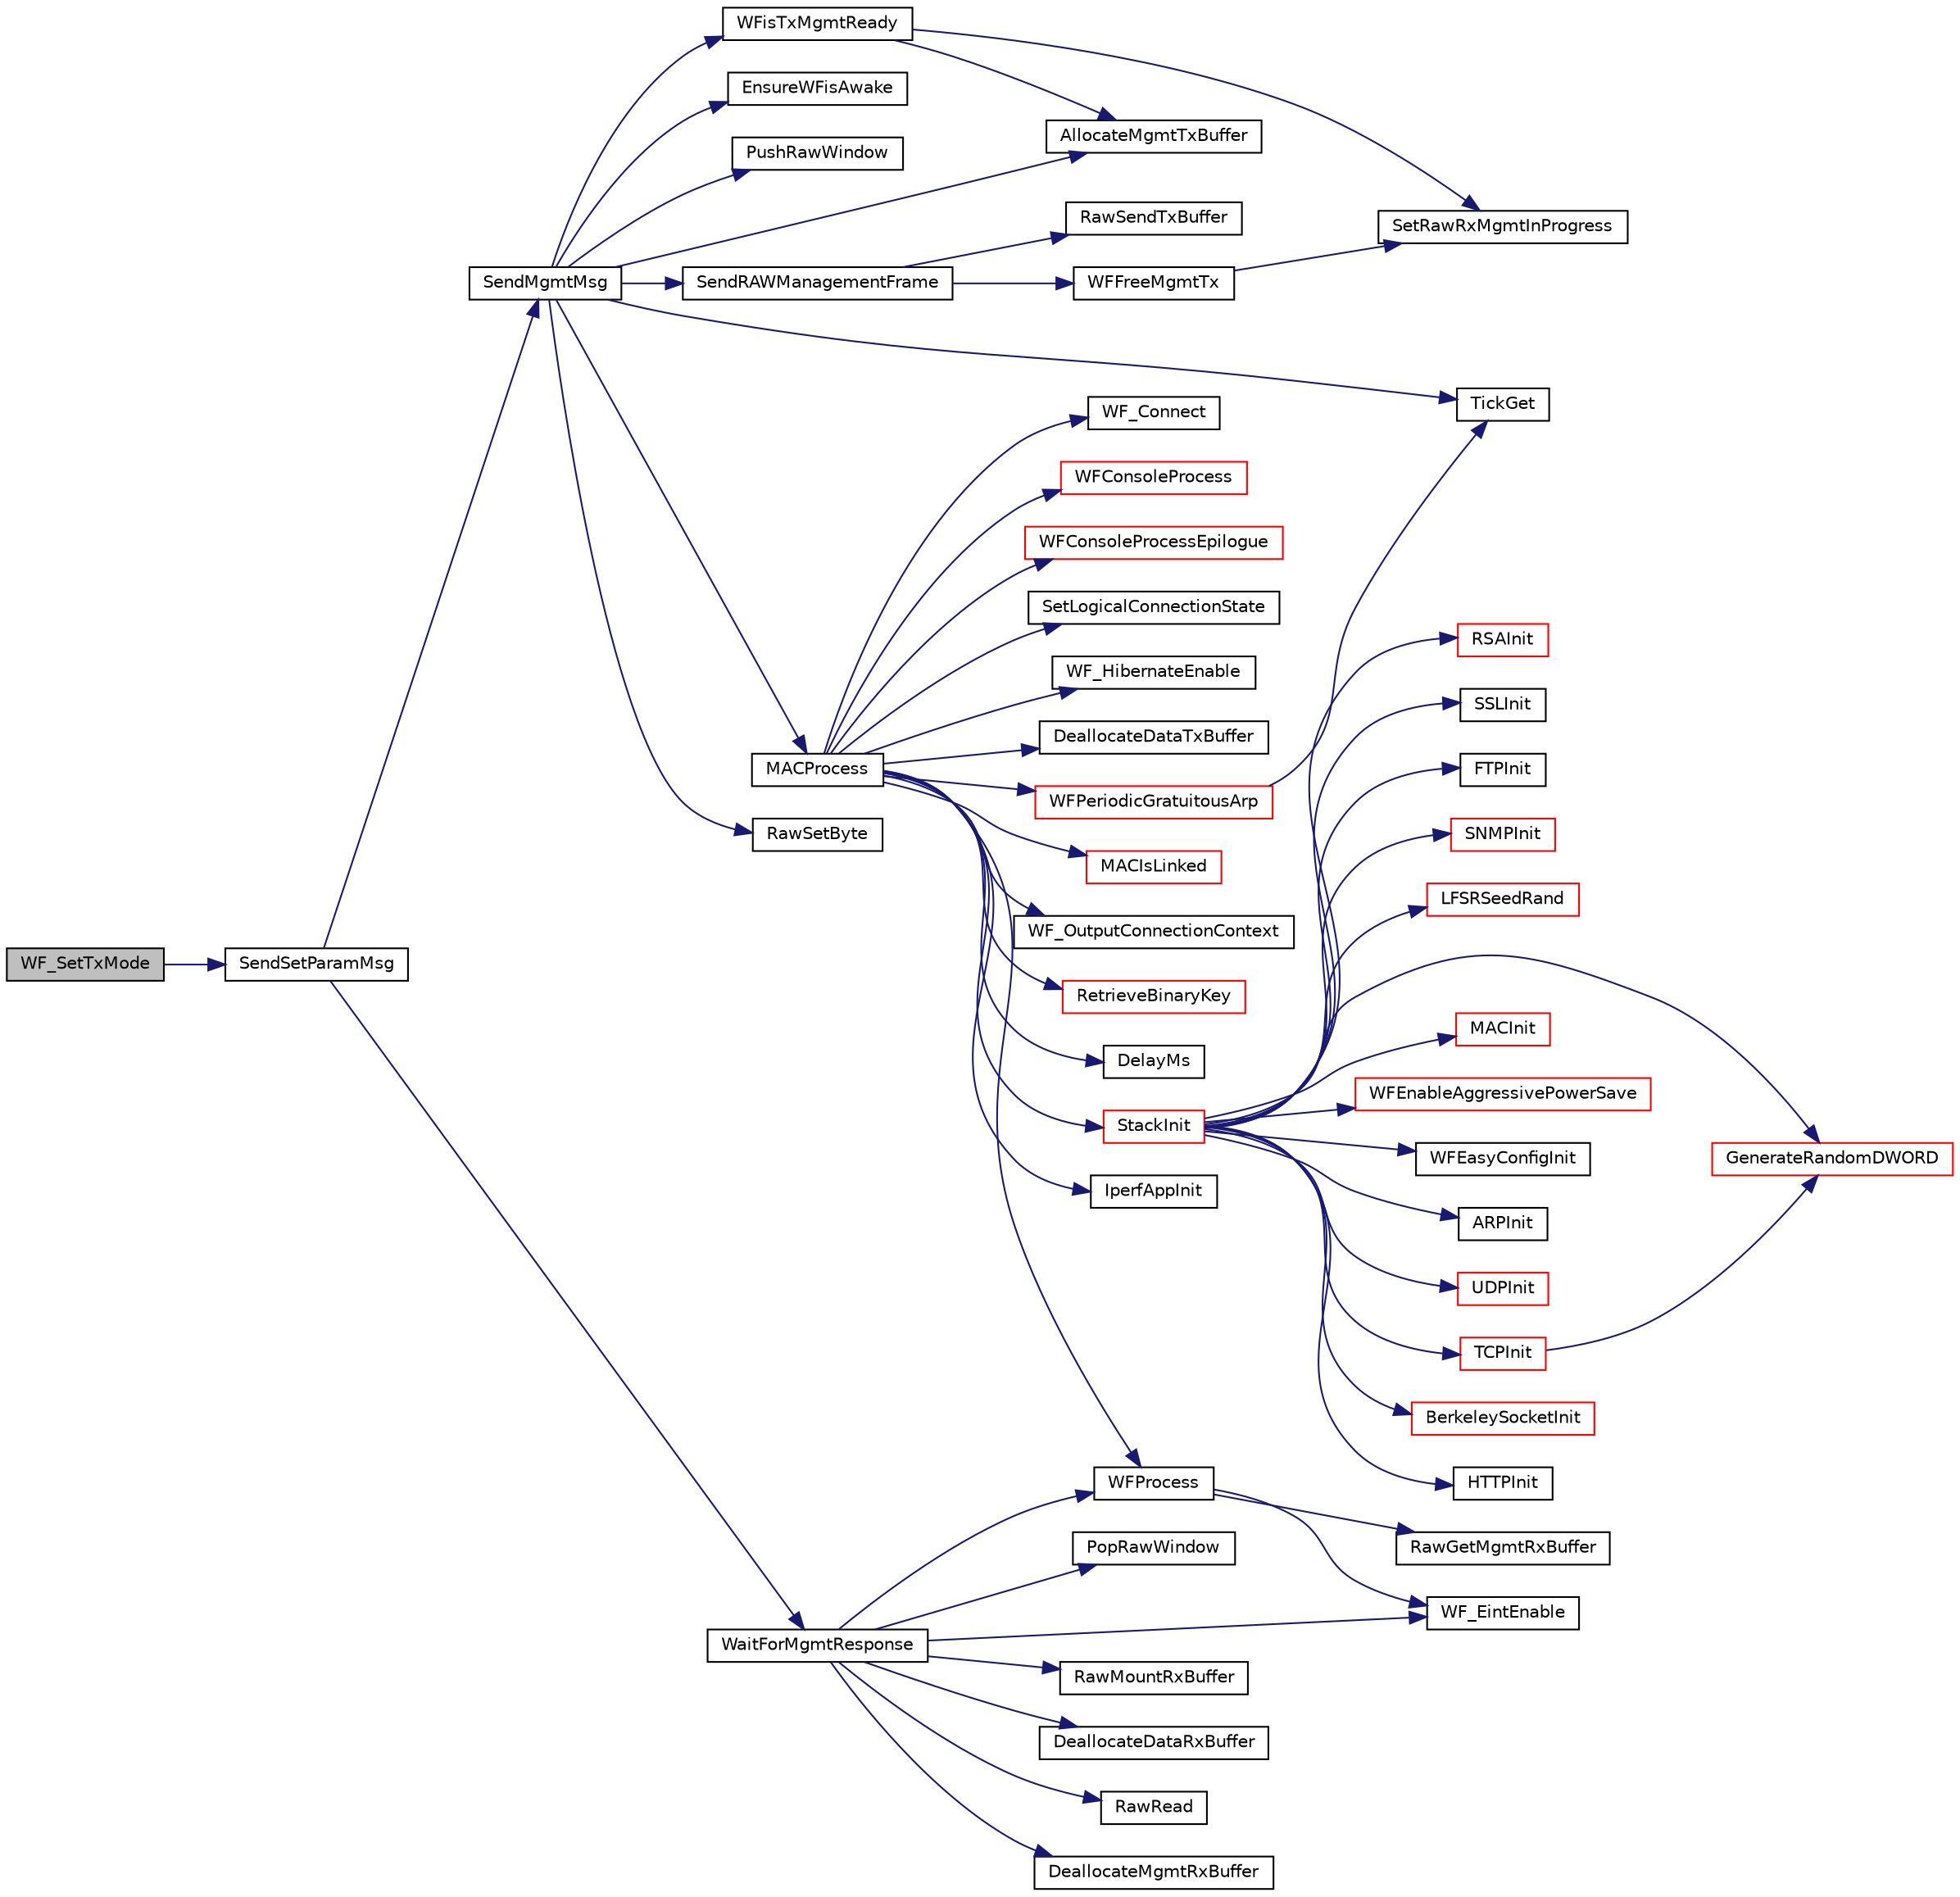 digraph "WF_SetTxMode"
{
  edge [fontname="Helvetica",fontsize="10",labelfontname="Helvetica",labelfontsize="10"];
  node [fontname="Helvetica",fontsize="10",shape=record];
  rankdir="LR";
  Node1 [label="WF_SetTxMode",height=0.2,width=0.4,color="black", fillcolor="grey75", style="filled", fontcolor="black"];
  Node1 -> Node2 [color="midnightblue",fontsize="10",style="solid",fontname="Helvetica"];
  Node2 [label="SendSetParamMsg",height=0.2,width=0.4,color="black", fillcolor="white", style="filled",URL="$_w_f_param_msg__24_g_8c.html#aae563f30e5a74d61457a580a1ac55f35"];
  Node2 -> Node3 [color="midnightblue",fontsize="10",style="solid",fontname="Helvetica"];
  Node3 [label="SendMgmtMsg",height=0.2,width=0.4,color="black", fillcolor="white", style="filled",URL="$_w_f_mgmt_msg_8h.html#a7a2761b3bd45a00435d7ea3ec7dec75d"];
  Node3 -> Node4 [color="midnightblue",fontsize="10",style="solid",fontname="Helvetica"];
  Node4 [label="EnsureWFisAwake",height=0.2,width=0.4,color="black", fillcolor="white", style="filled",URL="$_w_f_driver_prv_8h.html#a967067df584a596445a8bc793df7933e"];
  Node3 -> Node5 [color="midnightblue",fontsize="10",style="solid",fontname="Helvetica"];
  Node5 [label="PushRawWindow",height=0.2,width=0.4,color="black", fillcolor="white", style="filled",URL="$_w_f_raw_8h.html#a8049404d577b086ace237d9aa6fd882e"];
  Node3 -> Node6 [color="midnightblue",fontsize="10",style="solid",fontname="Helvetica"];
  Node6 [label="TickGet",height=0.2,width=0.4,color="black", fillcolor="white", style="filled",URL="$_tick_8h.html#a035d1d3f8afdca7abedf588ee1b20af0"];
  Node3 -> Node7 [color="midnightblue",fontsize="10",style="solid",fontname="Helvetica"];
  Node7 [label="WFisTxMgmtReady",height=0.2,width=0.4,color="black", fillcolor="white", style="filled",URL="$_w_f_mgmt_msg_8h.html#a746e911a5715ea95de63462d6397c188"];
  Node7 -> Node8 [color="midnightblue",fontsize="10",style="solid",fontname="Helvetica"];
  Node8 [label="AllocateMgmtTxBuffer",height=0.2,width=0.4,color="black", fillcolor="white", style="filled",URL="$_w_f_raw_8h.html#ae9024b5547d799ae34eeddc7641c3a57"];
  Node7 -> Node9 [color="midnightblue",fontsize="10",style="solid",fontname="Helvetica"];
  Node9 [label="SetRawRxMgmtInProgress",height=0.2,width=0.4,color="black", fillcolor="white", style="filled",URL="$_w_f_mac_8c.html#a6539d1b42f7a5873ebfe9486e8ec961b"];
  Node3 -> Node10 [color="midnightblue",fontsize="10",style="solid",fontname="Helvetica"];
  Node10 [label="MACProcess",height=0.2,width=0.4,color="black", fillcolor="white", style="filled",URL="$_m_a_c_8h.html#a74c4ae494d118879a5d3798a74c3b905"];
  Node10 -> Node11 [color="midnightblue",fontsize="10",style="solid",fontname="Helvetica"];
  Node11 [label="WFProcess",height=0.2,width=0.4,color="black", fillcolor="white", style="filled",URL="$_w_f_api_8h.html#ab40c33ce57709d716eea07a0a76b16dd"];
  Node11 -> Node12 [color="midnightblue",fontsize="10",style="solid",fontname="Helvetica"];
  Node12 [label="RawGetMgmtRxBuffer",height=0.2,width=0.4,color="black", fillcolor="white", style="filled",URL="$_w_f_raw_8h.html#ad4dc4ee21d997183f947293c0a52d293"];
  Node11 -> Node13 [color="midnightblue",fontsize="10",style="solid",fontname="Helvetica"];
  Node13 [label="WF_EintEnable",height=0.2,width=0.4,color="black", fillcolor="white", style="filled",URL="$_w_f_api_8h.html#a939bc519999b13755ac6af4911d8fffb"];
  Node10 -> Node14 [color="midnightblue",fontsize="10",style="solid",fontname="Helvetica"];
  Node14 [label="DelayMs",height=0.2,width=0.4,color="black", fillcolor="white", style="filled",URL="$_time_delay_8c.html#ac0fb282a454001ee1813601dbb9f1bed"];
  Node10 -> Node15 [color="midnightblue",fontsize="10",style="solid",fontname="Helvetica"];
  Node15 [label="StackInit",height=0.2,width=0.4,color="red", fillcolor="white", style="filled",URL="$_stack_tsk_8h.html#af71915a2bb239ba8607e939c5943eb59"];
  Node15 -> Node16 [color="midnightblue",fontsize="10",style="solid",fontname="Helvetica"];
  Node16 [label="LFSRSeedRand",height=0.2,width=0.4,color="red", fillcolor="white", style="filled",URL="$_helpers_8h.html#a4cbb98a43546f70ea01fbf5408e72540"];
  Node15 -> Node17 [color="midnightblue",fontsize="10",style="solid",fontname="Helvetica"];
  Node17 [label="GenerateRandomDWORD",height=0.2,width=0.4,color="red", fillcolor="white", style="filled",URL="$_helpers_8h.html#ab9a87e9fa459e39748e35e7b700077ed"];
  Node15 -> Node18 [color="midnightblue",fontsize="10",style="solid",fontname="Helvetica"];
  Node18 [label="MACInit",height=0.2,width=0.4,color="red", fillcolor="white", style="filled",URL="$_m_a_c_8h.html#a26cccc5919dcabb5777c3f6127648e9f"];
  Node15 -> Node19 [color="midnightblue",fontsize="10",style="solid",fontname="Helvetica"];
  Node19 [label="WFEnableAggressivePowerSave",height=0.2,width=0.4,color="red", fillcolor="white", style="filled",URL="$_w_f_mgmt_msg_8h.html#a0edd042310380fe3dd6a980abae84d16"];
  Node15 -> Node20 [color="midnightblue",fontsize="10",style="solid",fontname="Helvetica"];
  Node20 [label="WFEasyConfigInit",height=0.2,width=0.4,color="black", fillcolor="white", style="filled",URL="$_w_f_easy_config_8h.html#a216cf2166ac0176543e31134b63c6169"];
  Node15 -> Node21 [color="midnightblue",fontsize="10",style="solid",fontname="Helvetica"];
  Node21 [label="ARPInit",height=0.2,width=0.4,color="black", fillcolor="white", style="filled",URL="$_a_r_p_8h.html#a3cfc3a5e8219655fda663e05975b5db9"];
  Node15 -> Node22 [color="midnightblue",fontsize="10",style="solid",fontname="Helvetica"];
  Node22 [label="UDPInit",height=0.2,width=0.4,color="red", fillcolor="white", style="filled",URL="$_u_d_p_8h.html#a26be5362fd254b256ce49813760578ad"];
  Node15 -> Node23 [color="midnightblue",fontsize="10",style="solid",fontname="Helvetica"];
  Node23 [label="TCPInit",height=0.2,width=0.4,color="red", fillcolor="white", style="filled",URL="$_t_c_p_8h.html#aa14ab130bfd7824b97f571fe55139fc4"];
  Node23 -> Node17 [color="midnightblue",fontsize="10",style="solid",fontname="Helvetica"];
  Node15 -> Node24 [color="midnightblue",fontsize="10",style="solid",fontname="Helvetica"];
  Node24 [label="BerkeleySocketInit",height=0.2,width=0.4,color="red", fillcolor="white", style="filled",URL="$_berkeley_a_p_i_8h.html#a45a368cee3d8258e84f073890e86bf7f"];
  Node15 -> Node25 [color="midnightblue",fontsize="10",style="solid",fontname="Helvetica"];
  Node25 [label="HTTPInit",height=0.2,width=0.4,color="black", fillcolor="white", style="filled",URL="$___h_t_t_p2_8h.html#aee23d8df952c3c1a8466ce016e809d82"];
  Node15 -> Node26 [color="midnightblue",fontsize="10",style="solid",fontname="Helvetica"];
  Node26 [label="RSAInit",height=0.2,width=0.4,color="red", fillcolor="white", style="filled",URL="$_r_s_a_8h.html#aba0b39b1a461d50e0dc316b1ed3e1b21"];
  Node15 -> Node27 [color="midnightblue",fontsize="10",style="solid",fontname="Helvetica"];
  Node27 [label="SSLInit",height=0.2,width=0.4,color="black", fillcolor="white", style="filled",URL="$_s_s_l_8h.html#afcc6e2304cadd1aeded220c6e9b751a2"];
  Node15 -> Node28 [color="midnightblue",fontsize="10",style="solid",fontname="Helvetica"];
  Node28 [label="FTPInit",height=0.2,width=0.4,color="black", fillcolor="white", style="filled",URL="$_f_t_p_8h.html#a0a66c794d89e25e1a477229f941e2615"];
  Node15 -> Node29 [color="midnightblue",fontsize="10",style="solid",fontname="Helvetica"];
  Node29 [label="SNMPInit",height=0.2,width=0.4,color="red", fillcolor="white", style="filled",URL="$_s_n_m_p_8h.html#a79d23db507b4d1023fbe55de9ace75b7"];
  Node10 -> Node30 [color="midnightblue",fontsize="10",style="solid",fontname="Helvetica"];
  Node30 [label="IperfAppInit",height=0.2,width=0.4,color="black", fillcolor="white", style="filled",URL="$_w_f_init_8c.html#a38aa9b3b13b9e93302e6401bf09bed4b"];
  Node10 -> Node31 [color="midnightblue",fontsize="10",style="solid",fontname="Helvetica"];
  Node31 [label="WF_Connect",height=0.2,width=0.4,color="black", fillcolor="white", style="filled",URL="$_w_f_mac_8c.html#a112a0c7a8a37f72cab76a6fcd3f4a4e1"];
  Node10 -> Node32 [color="midnightblue",fontsize="10",style="solid",fontname="Helvetica"];
  Node32 [label="WFConsoleProcess",height=0.2,width=0.4,color="red", fillcolor="white", style="filled",URL="$_w_f_console_8h.html#a08bebeac07c49ec2d103d7eda5841a4b"];
  Node10 -> Node33 [color="midnightblue",fontsize="10",style="solid",fontname="Helvetica"];
  Node33 [label="WFConsoleProcessEpilogue",height=0.2,width=0.4,color="red", fillcolor="white", style="filled",URL="$_w_f_console_8h.html#a780a76e11294990a58b6c71c2f7948bd"];
  Node10 -> Node34 [color="midnightblue",fontsize="10",style="solid",fontname="Helvetica"];
  Node34 [label="SetLogicalConnectionState",height=0.2,width=0.4,color="black", fillcolor="white", style="filled",URL="$_w_f_driver_prv_8h.html#ae39f2dfabbf317721b95c85563aa02ab"];
  Node10 -> Node35 [color="midnightblue",fontsize="10",style="solid",fontname="Helvetica"];
  Node35 [label="WF_HibernateEnable",height=0.2,width=0.4,color="black", fillcolor="white", style="filled",URL="$_w_f_api_8h.html#af5cd4475b565b7846c3d27dd65b97d46"];
  Node10 -> Node36 [color="midnightblue",fontsize="10",style="solid",fontname="Helvetica"];
  Node36 [label="DeallocateDataTxBuffer",height=0.2,width=0.4,color="black", fillcolor="white", style="filled",URL="$_w_f_raw_8h.html#a270fb0e2bd37af95849fe1123203bef5"];
  Node10 -> Node37 [color="midnightblue",fontsize="10",style="solid",fontname="Helvetica"];
  Node37 [label="WFPeriodicGratuitousArp",height=0.2,width=0.4,color="red", fillcolor="white", style="filled",URL="$_w_f_mac_8c.html#a1570c09fc866aec85a413c831e292fda"];
  Node37 -> Node6 [color="midnightblue",fontsize="10",style="solid",fontname="Helvetica"];
  Node10 -> Node38 [color="midnightblue",fontsize="10",style="solid",fontname="Helvetica"];
  Node38 [label="MACIsLinked",height=0.2,width=0.4,color="red", fillcolor="white", style="filled",URL="$_w_f_mac__24_g_8c.html#a0b700fbc3ad2a6c7c389026bfd38e0f1"];
  Node10 -> Node39 [color="midnightblue",fontsize="10",style="solid",fontname="Helvetica"];
  Node39 [label="WF_OutputConnectionContext",height=0.2,width=0.4,color="black", fillcolor="white", style="filled",URL="$_w_f_mac__24_g_8c.html#acc1c001c9f03fdf84e96825635f466f4"];
  Node10 -> Node40 [color="midnightblue",fontsize="10",style="solid",fontname="Helvetica"];
  Node40 [label="RetrieveBinaryKey",height=0.2,width=0.4,color="red", fillcolor="white", style="filled",URL="$_w_f_mac__24_g_8c.html#a7fb5adc7bc64ab3c4663821580ca90b4"];
  Node3 -> Node41 [color="midnightblue",fontsize="10",style="solid",fontname="Helvetica"];
  Node41 [label="RawSetByte",height=0.2,width=0.4,color="black", fillcolor="white", style="filled",URL="$_w_f_raw_8h.html#a080df0a533459a28bfccb89781df5e3a"];
  Node3 -> Node42 [color="midnightblue",fontsize="10",style="solid",fontname="Helvetica"];
  Node42 [label="SendRAWManagementFrame",height=0.2,width=0.4,color="black", fillcolor="white", style="filled",URL="$_w_f_mgmt_msg_8h.html#adf3fd3449cb04ccdc635af8befe14e56"];
  Node42 -> Node43 [color="midnightblue",fontsize="10",style="solid",fontname="Helvetica"];
  Node43 [label="RawSendTxBuffer",height=0.2,width=0.4,color="black", fillcolor="white", style="filled",URL="$_w_f_raw_8h.html#a16c4aa8238b4dec33fe41a8e09674112"];
  Node42 -> Node44 [color="midnightblue",fontsize="10",style="solid",fontname="Helvetica"];
  Node44 [label="WFFreeMgmtTx",height=0.2,width=0.4,color="black", fillcolor="white", style="filled",URL="$_w_f_mac_8c.html#a2636efe10ae51328a2b96d21501bdc51"];
  Node44 -> Node9 [color="midnightblue",fontsize="10",style="solid",fontname="Helvetica"];
  Node3 -> Node8 [color="midnightblue",fontsize="10",style="solid",fontname="Helvetica"];
  Node2 -> Node45 [color="midnightblue",fontsize="10",style="solid",fontname="Helvetica"];
  Node45 [label="WaitForMgmtResponse",height=0.2,width=0.4,color="black", fillcolor="white", style="filled",URL="$_w_f_mgmt_msg_8h.html#a55e056cb81b89b6d74963951bcfdf5ae"];
  Node45 -> Node11 [color="midnightblue",fontsize="10",style="solid",fontname="Helvetica"];
  Node45 -> Node46 [color="midnightblue",fontsize="10",style="solid",fontname="Helvetica"];
  Node46 [label="RawMountRxBuffer",height=0.2,width=0.4,color="black", fillcolor="white", style="filled",URL="$_w_f_raw_8h.html#abad9b6e42aa974dc86e7dd842911e2c5"];
  Node45 -> Node47 [color="midnightblue",fontsize="10",style="solid",fontname="Helvetica"];
  Node47 [label="DeallocateDataRxBuffer",height=0.2,width=0.4,color="black", fillcolor="white", style="filled",URL="$_w_f_raw_8h.html#a61c8aa69bc80ab5110a6b84d50bacced"];
  Node45 -> Node13 [color="midnightblue",fontsize="10",style="solid",fontname="Helvetica"];
  Node45 -> Node48 [color="midnightblue",fontsize="10",style="solid",fontname="Helvetica"];
  Node48 [label="RawRead",height=0.2,width=0.4,color="black", fillcolor="white", style="filled",URL="$_w_f_raw_8h.html#a80553d24a57673724467c812b2a00d7b"];
  Node45 -> Node49 [color="midnightblue",fontsize="10",style="solid",fontname="Helvetica"];
  Node49 [label="DeallocateMgmtRxBuffer",height=0.2,width=0.4,color="black", fillcolor="white", style="filled",URL="$_w_f_raw_8h.html#a479447fe09e853821ff2f38755885164"];
  Node45 -> Node50 [color="midnightblue",fontsize="10",style="solid",fontname="Helvetica"];
  Node50 [label="PopRawWindow",height=0.2,width=0.4,color="black", fillcolor="white", style="filled",URL="$_w_f_raw_8h.html#ae50feb41702ee7a5f6ab679e87d364ba"];
}
